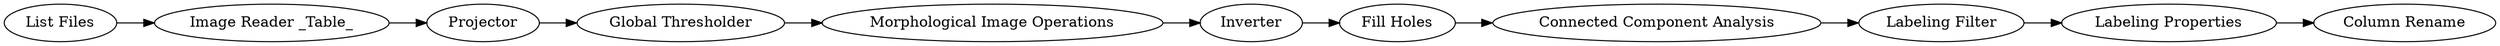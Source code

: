 digraph {
	11 -> 10
	4 -> 5
	15 -> 16
	3 -> 4
	10 -> 3
	2 -> 7
	5 -> 2
	9 -> 15
	12 -> 11
	7 -> 9
	5 [label=Inverter]
	16 [label="Column Rename"]
	7 [label="Connected Component Analysis"]
	9 [label="Labeling Filter"]
	11 [label="Image Reader _Table_"]
	4 [label="Morphological Image Operations"]
	10 [label=Projector]
	15 [label="Labeling Properties"]
	3 [label="Global Thresholder"]
	2 [label="Fill Holes"]
	12 [label="List Files"]
	rankdir=LR
}
